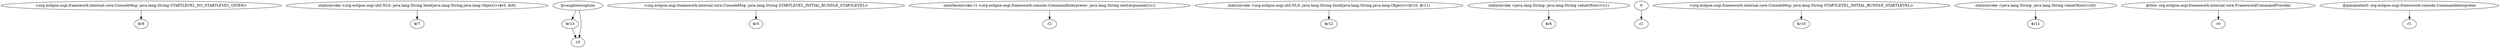 digraph g {
0[label="<org.eclipse.osgi.framework.internal.core.ConsoleMsg: java.lang.String STARTLEVEL_NO_STARTLEVEL_GIVEN>"]
1[label="$r8"]
0->1[label=""]
2[label="staticinvoke <org.eclipse.osgi.util.NLS: java.lang.String bind(java.lang.String,java.lang.Object)>($r5, $r6)"]
3[label="$r7"]
2->3[label=""]
4[label="@caughtexception"]
5[label="$r13"]
4->5[label=""]
6[label="<org.eclipse.osgi.framework.internal.core.ConsoleMsg: java.lang.String STARTLEVEL_INITIAL_BUNDLE_STARTLEVEL>"]
7[label="$r5"]
6->7[label=""]
8[label="r3"]
4->8[label=""]
9[label="interfaceinvoke r1.<org.eclipse.osgi.framework.console.CommandInterpreter: java.lang.String nextArgument()>()"]
10[label="r2"]
9->10[label=""]
11[label="staticinvoke <org.eclipse.osgi.util.NLS: java.lang.String bind(java.lang.String,java.lang.Object)>($r10, $r11)"]
12[label="$r12"]
11->12[label=""]
13[label="staticinvoke <java.lang.String: java.lang.String valueOf(int)>(i1)"]
14[label="$r6"]
13->14[label=""]
15[label="0"]
16[label="z1"]
15->16[label=""]
17[label="<org.eclipse.osgi.framework.internal.core.ConsoleMsg: java.lang.String STARTLEVEL_INITIAL_BUNDLE_STARTLEVEL>"]
18[label="$r10"]
17->18[label=""]
5->8[label=""]
19[label="staticinvoke <java.lang.String: java.lang.String valueOf(int)>(i0)"]
20[label="$r11"]
19->20[label=""]
21[label="@this: org.eclipse.osgi.framework.internal.core.FrameworkCommandProvider"]
22[label="r0"]
21->22[label=""]
23[label="@parameter0: org.eclipse.osgi.framework.console.CommandInterpreter"]
24[label="r1"]
23->24[label=""]
}